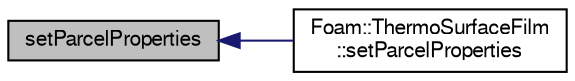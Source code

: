 digraph "setParcelProperties"
{
  bgcolor="transparent";
  edge [fontname="FreeSans",fontsize="10",labelfontname="FreeSans",labelfontsize="10"];
  node [fontname="FreeSans",fontsize="10",shape=record];
  rankdir="LR";
  Node1 [label="setParcelProperties",height=0.2,width=0.4,color="black", fillcolor="grey75", style="filled" fontcolor="black"];
  Node1 -> Node2 [dir="back",color="midnightblue",fontsize="10",style="solid",fontname="FreeSans"];
  Node2 [label="Foam::ThermoSurfaceFilm\l::setParcelProperties",height=0.2,width=0.4,color="black",URL="$a02528.html#a53d9638b8918211bb19f847b20ae740b",tooltip="Set the individual parcel properties. "];
}
